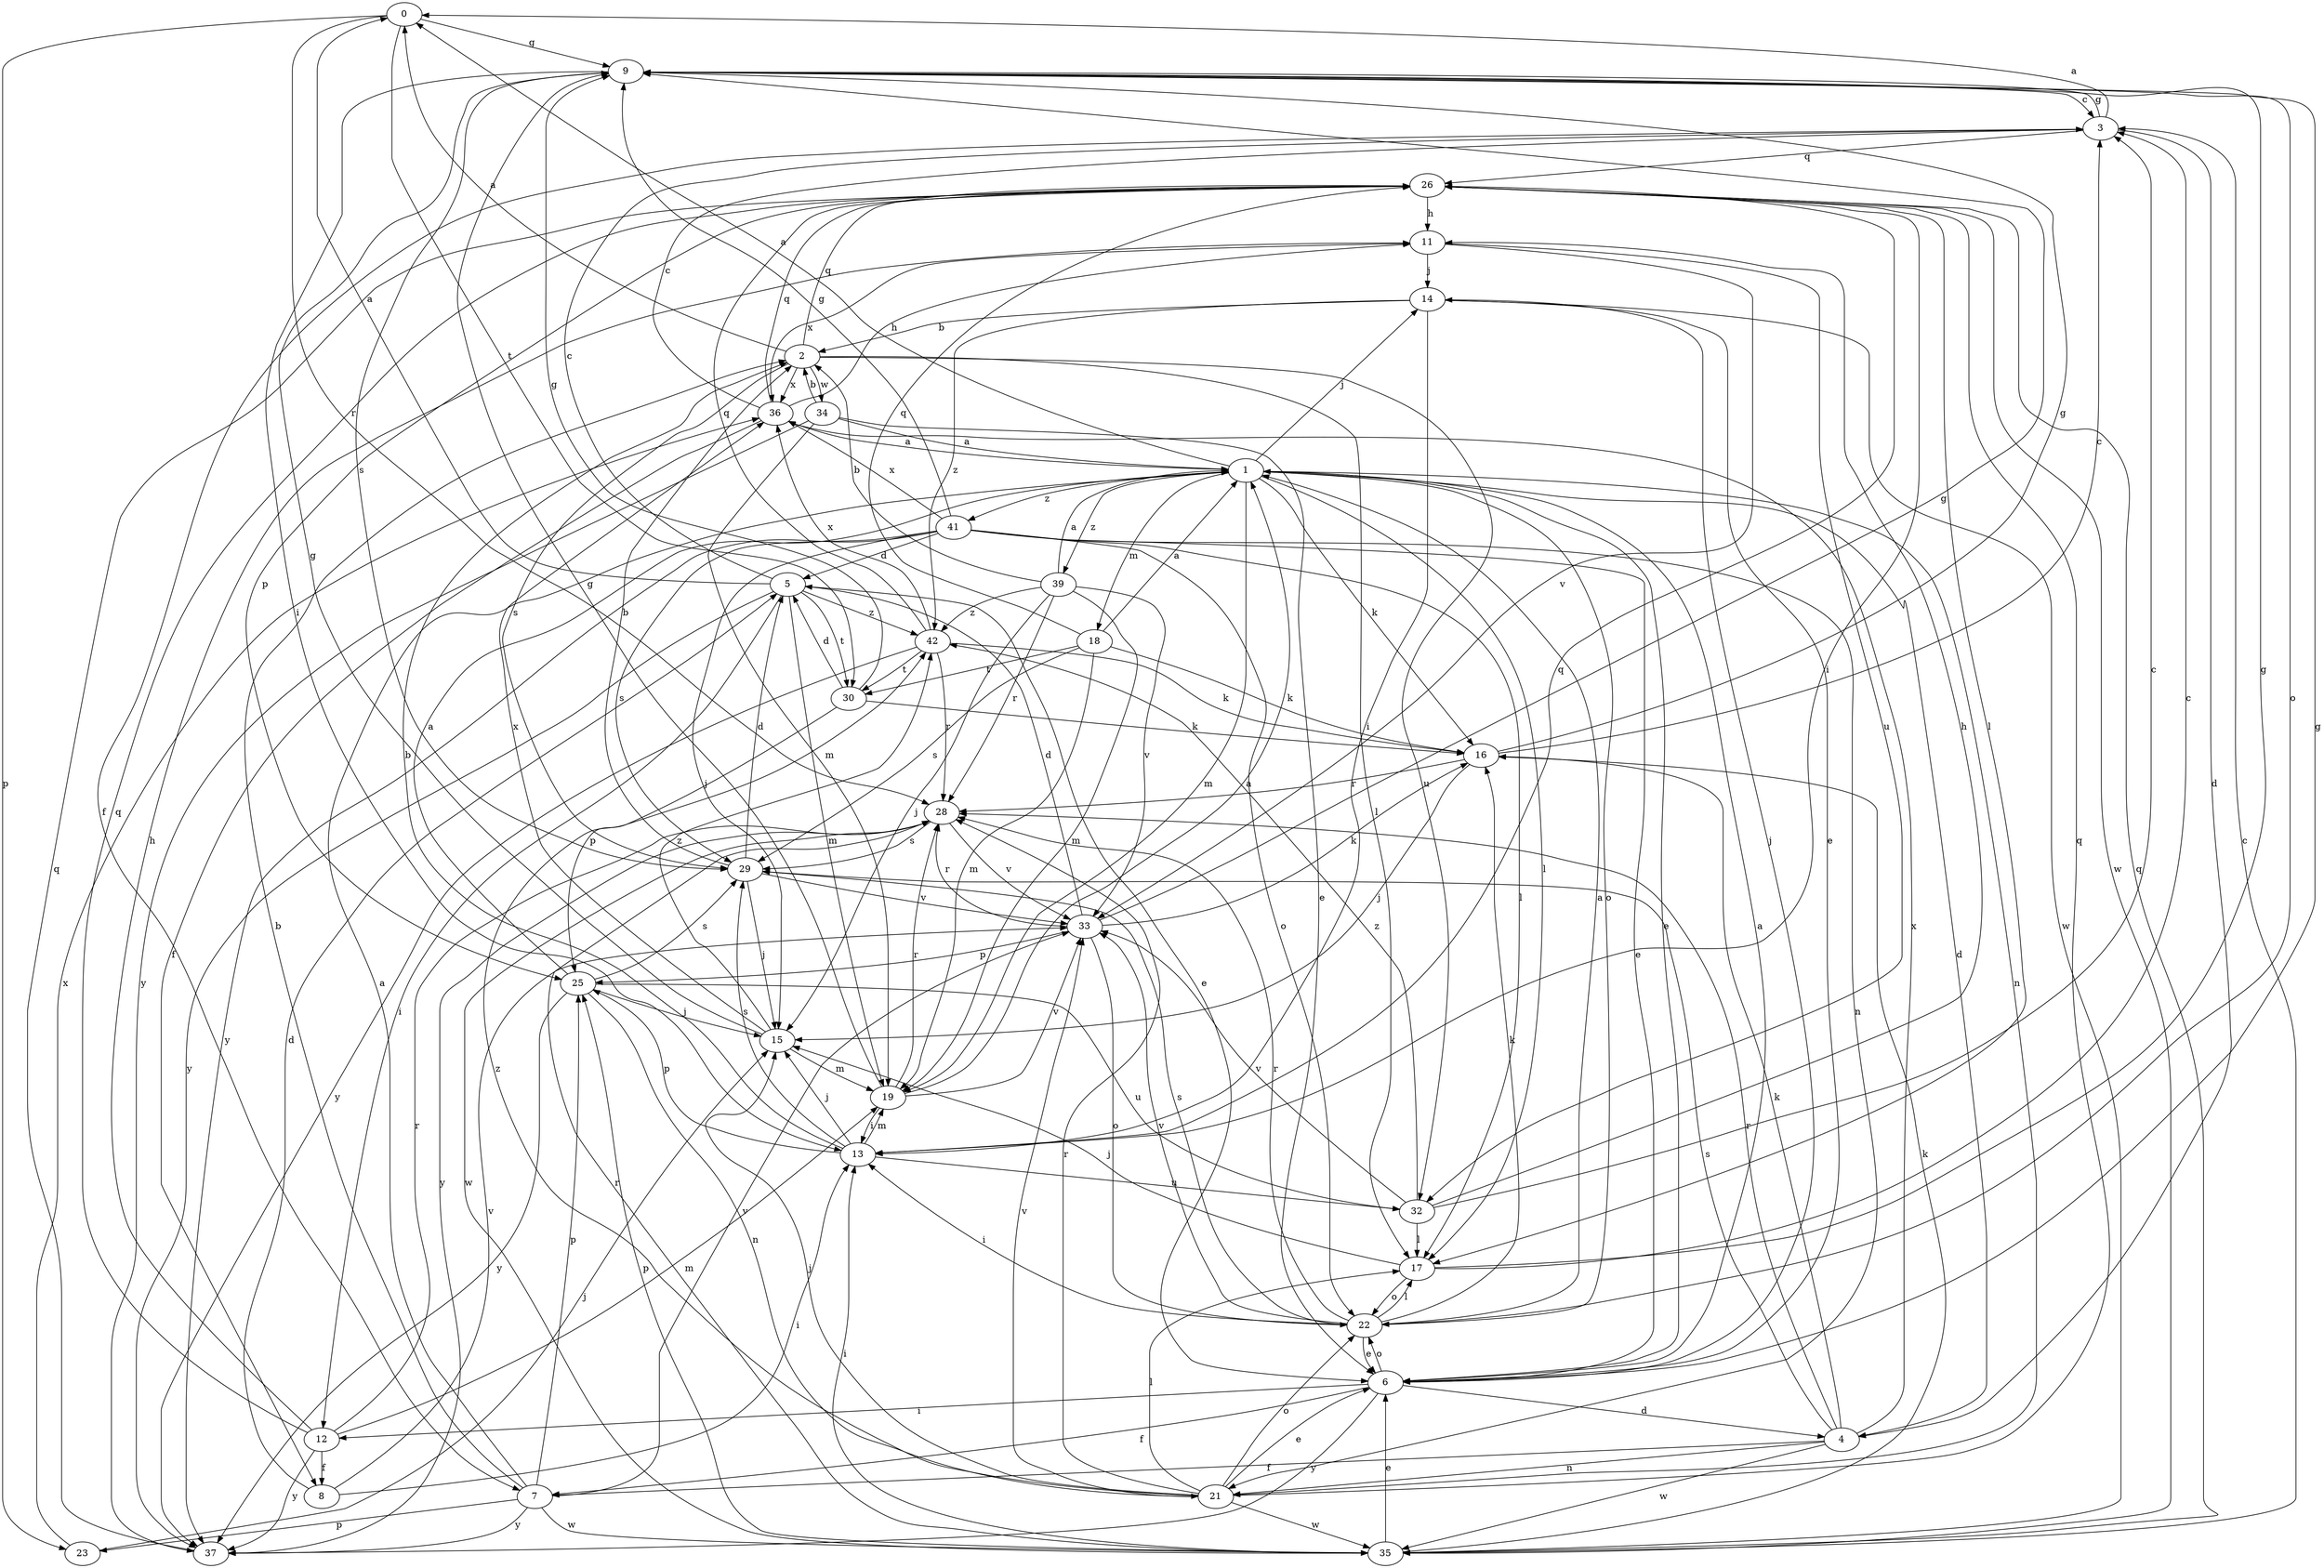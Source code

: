 strict digraph  {
0;
1;
2;
3;
4;
5;
6;
7;
8;
9;
11;
12;
13;
14;
15;
16;
17;
18;
19;
21;
22;
23;
25;
26;
28;
29;
30;
32;
33;
34;
35;
36;
37;
39;
41;
42;
0 -> 9  [label=g];
0 -> 23  [label=p];
0 -> 28  [label=r];
0 -> 30  [label=t];
1 -> 0  [label=a];
1 -> 4  [label=d];
1 -> 6  [label=e];
1 -> 14  [label=j];
1 -> 16  [label=k];
1 -> 17  [label=l];
1 -> 18  [label=m];
1 -> 19  [label=m];
1 -> 21  [label=n];
1 -> 22  [label=o];
1 -> 39  [label=z];
1 -> 41  [label=z];
2 -> 0  [label=a];
2 -> 17  [label=l];
2 -> 26  [label=q];
2 -> 29  [label=s];
2 -> 32  [label=u];
2 -> 34  [label=w];
2 -> 36  [label=x];
3 -> 0  [label=a];
3 -> 4  [label=d];
3 -> 7  [label=f];
3 -> 9  [label=g];
3 -> 26  [label=q];
4 -> 7  [label=f];
4 -> 16  [label=k];
4 -> 21  [label=n];
4 -> 28  [label=r];
4 -> 29  [label=s];
4 -> 35  [label=w];
4 -> 36  [label=x];
5 -> 0  [label=a];
5 -> 3  [label=c];
5 -> 6  [label=e];
5 -> 12  [label=i];
5 -> 19  [label=m];
5 -> 30  [label=t];
5 -> 37  [label=y];
5 -> 42  [label=z];
6 -> 1  [label=a];
6 -> 4  [label=d];
6 -> 7  [label=f];
6 -> 9  [label=g];
6 -> 12  [label=i];
6 -> 14  [label=j];
6 -> 22  [label=o];
6 -> 37  [label=y];
7 -> 1  [label=a];
7 -> 2  [label=b];
7 -> 23  [label=p];
7 -> 25  [label=p];
7 -> 33  [label=v];
7 -> 35  [label=w];
7 -> 37  [label=y];
8 -> 5  [label=d];
8 -> 13  [label=i];
8 -> 33  [label=v];
9 -> 3  [label=c];
9 -> 13  [label=i];
9 -> 22  [label=o];
9 -> 29  [label=s];
11 -> 14  [label=j];
11 -> 32  [label=u];
11 -> 33  [label=v];
11 -> 36  [label=x];
12 -> 8  [label=f];
12 -> 11  [label=h];
12 -> 19  [label=m];
12 -> 26  [label=q];
12 -> 28  [label=r];
12 -> 37  [label=y];
13 -> 2  [label=b];
13 -> 15  [label=j];
13 -> 19  [label=m];
13 -> 25  [label=p];
13 -> 26  [label=q];
13 -> 29  [label=s];
13 -> 32  [label=u];
14 -> 2  [label=b];
14 -> 6  [label=e];
14 -> 13  [label=i];
14 -> 35  [label=w];
14 -> 42  [label=z];
15 -> 9  [label=g];
15 -> 19  [label=m];
15 -> 36  [label=x];
15 -> 42  [label=z];
16 -> 3  [label=c];
16 -> 9  [label=g];
16 -> 15  [label=j];
16 -> 28  [label=r];
17 -> 3  [label=c];
17 -> 9  [label=g];
17 -> 15  [label=j];
17 -> 22  [label=o];
18 -> 1  [label=a];
18 -> 16  [label=k];
18 -> 19  [label=m];
18 -> 26  [label=q];
18 -> 29  [label=s];
18 -> 30  [label=t];
19 -> 1  [label=a];
19 -> 9  [label=g];
19 -> 13  [label=i];
19 -> 28  [label=r];
19 -> 33  [label=v];
21 -> 6  [label=e];
21 -> 15  [label=j];
21 -> 17  [label=l];
21 -> 22  [label=o];
21 -> 26  [label=q];
21 -> 28  [label=r];
21 -> 33  [label=v];
21 -> 35  [label=w];
21 -> 42  [label=z];
22 -> 1  [label=a];
22 -> 6  [label=e];
22 -> 13  [label=i];
22 -> 16  [label=k];
22 -> 17  [label=l];
22 -> 28  [label=r];
22 -> 29  [label=s];
22 -> 33  [label=v];
23 -> 15  [label=j];
23 -> 36  [label=x];
25 -> 1  [label=a];
25 -> 15  [label=j];
25 -> 21  [label=n];
25 -> 29  [label=s];
25 -> 32  [label=u];
25 -> 37  [label=y];
26 -> 11  [label=h];
26 -> 13  [label=i];
26 -> 17  [label=l];
26 -> 25  [label=p];
26 -> 35  [label=w];
28 -> 29  [label=s];
28 -> 33  [label=v];
28 -> 35  [label=w];
28 -> 37  [label=y];
29 -> 2  [label=b];
29 -> 5  [label=d];
29 -> 15  [label=j];
29 -> 33  [label=v];
30 -> 5  [label=d];
30 -> 9  [label=g];
30 -> 16  [label=k];
30 -> 25  [label=p];
32 -> 3  [label=c];
32 -> 11  [label=h];
32 -> 17  [label=l];
32 -> 33  [label=v];
32 -> 42  [label=z];
33 -> 5  [label=d];
33 -> 9  [label=g];
33 -> 16  [label=k];
33 -> 22  [label=o];
33 -> 25  [label=p];
33 -> 28  [label=r];
34 -> 1  [label=a];
34 -> 2  [label=b];
34 -> 6  [label=e];
34 -> 19  [label=m];
34 -> 37  [label=y];
35 -> 3  [label=c];
35 -> 6  [label=e];
35 -> 13  [label=i];
35 -> 16  [label=k];
35 -> 25  [label=p];
35 -> 26  [label=q];
35 -> 28  [label=r];
36 -> 1  [label=a];
36 -> 3  [label=c];
36 -> 8  [label=f];
36 -> 11  [label=h];
36 -> 26  [label=q];
37 -> 26  [label=q];
39 -> 1  [label=a];
39 -> 2  [label=b];
39 -> 15  [label=j];
39 -> 19  [label=m];
39 -> 28  [label=r];
39 -> 33  [label=v];
39 -> 42  [label=z];
41 -> 5  [label=d];
41 -> 6  [label=e];
41 -> 9  [label=g];
41 -> 15  [label=j];
41 -> 17  [label=l];
41 -> 21  [label=n];
41 -> 22  [label=o];
41 -> 29  [label=s];
41 -> 36  [label=x];
41 -> 37  [label=y];
42 -> 16  [label=k];
42 -> 26  [label=q];
42 -> 28  [label=r];
42 -> 30  [label=t];
42 -> 36  [label=x];
42 -> 37  [label=y];
}
